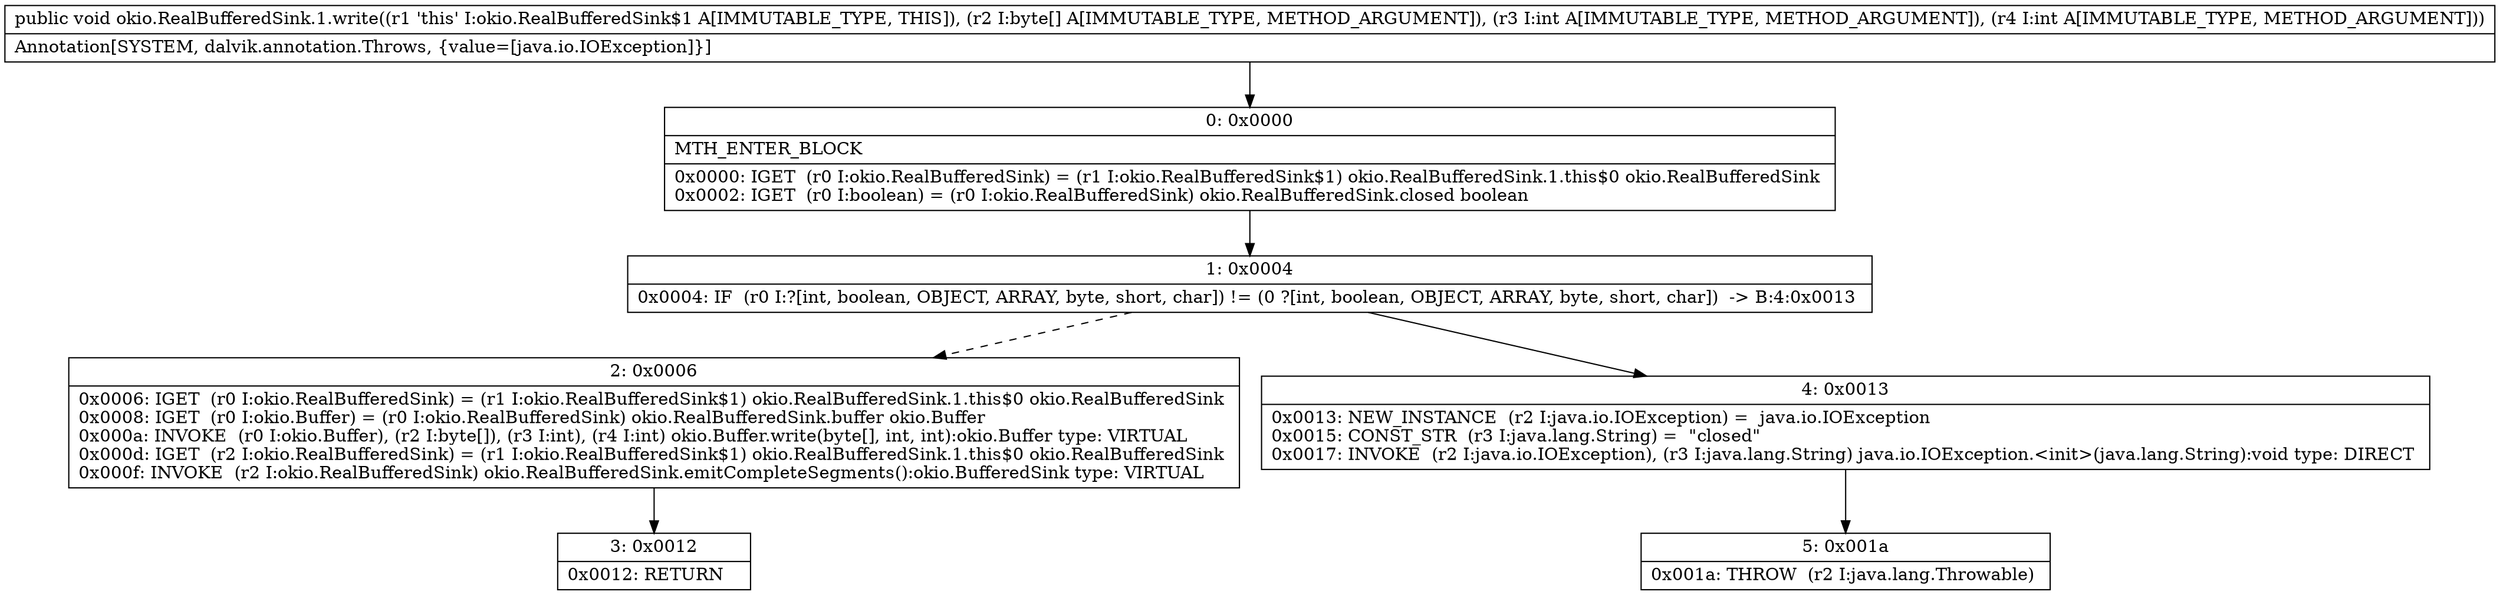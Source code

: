 digraph "CFG forokio.RealBufferedSink.1.write([BII)V" {
Node_0 [shape=record,label="{0\:\ 0x0000|MTH_ENTER_BLOCK\l|0x0000: IGET  (r0 I:okio.RealBufferedSink) = (r1 I:okio.RealBufferedSink$1) okio.RealBufferedSink.1.this$0 okio.RealBufferedSink \l0x0002: IGET  (r0 I:boolean) = (r0 I:okio.RealBufferedSink) okio.RealBufferedSink.closed boolean \l}"];
Node_1 [shape=record,label="{1\:\ 0x0004|0x0004: IF  (r0 I:?[int, boolean, OBJECT, ARRAY, byte, short, char]) != (0 ?[int, boolean, OBJECT, ARRAY, byte, short, char])  \-\> B:4:0x0013 \l}"];
Node_2 [shape=record,label="{2\:\ 0x0006|0x0006: IGET  (r0 I:okio.RealBufferedSink) = (r1 I:okio.RealBufferedSink$1) okio.RealBufferedSink.1.this$0 okio.RealBufferedSink \l0x0008: IGET  (r0 I:okio.Buffer) = (r0 I:okio.RealBufferedSink) okio.RealBufferedSink.buffer okio.Buffer \l0x000a: INVOKE  (r0 I:okio.Buffer), (r2 I:byte[]), (r3 I:int), (r4 I:int) okio.Buffer.write(byte[], int, int):okio.Buffer type: VIRTUAL \l0x000d: IGET  (r2 I:okio.RealBufferedSink) = (r1 I:okio.RealBufferedSink$1) okio.RealBufferedSink.1.this$0 okio.RealBufferedSink \l0x000f: INVOKE  (r2 I:okio.RealBufferedSink) okio.RealBufferedSink.emitCompleteSegments():okio.BufferedSink type: VIRTUAL \l}"];
Node_3 [shape=record,label="{3\:\ 0x0012|0x0012: RETURN   \l}"];
Node_4 [shape=record,label="{4\:\ 0x0013|0x0013: NEW_INSTANCE  (r2 I:java.io.IOException) =  java.io.IOException \l0x0015: CONST_STR  (r3 I:java.lang.String) =  \"closed\" \l0x0017: INVOKE  (r2 I:java.io.IOException), (r3 I:java.lang.String) java.io.IOException.\<init\>(java.lang.String):void type: DIRECT \l}"];
Node_5 [shape=record,label="{5\:\ 0x001a|0x001a: THROW  (r2 I:java.lang.Throwable) \l}"];
MethodNode[shape=record,label="{public void okio.RealBufferedSink.1.write((r1 'this' I:okio.RealBufferedSink$1 A[IMMUTABLE_TYPE, THIS]), (r2 I:byte[] A[IMMUTABLE_TYPE, METHOD_ARGUMENT]), (r3 I:int A[IMMUTABLE_TYPE, METHOD_ARGUMENT]), (r4 I:int A[IMMUTABLE_TYPE, METHOD_ARGUMENT]))  | Annotation[SYSTEM, dalvik.annotation.Throws, \{value=[java.io.IOException]\}]\l}"];
MethodNode -> Node_0;
Node_0 -> Node_1;
Node_1 -> Node_2[style=dashed];
Node_1 -> Node_4;
Node_2 -> Node_3;
Node_4 -> Node_5;
}

